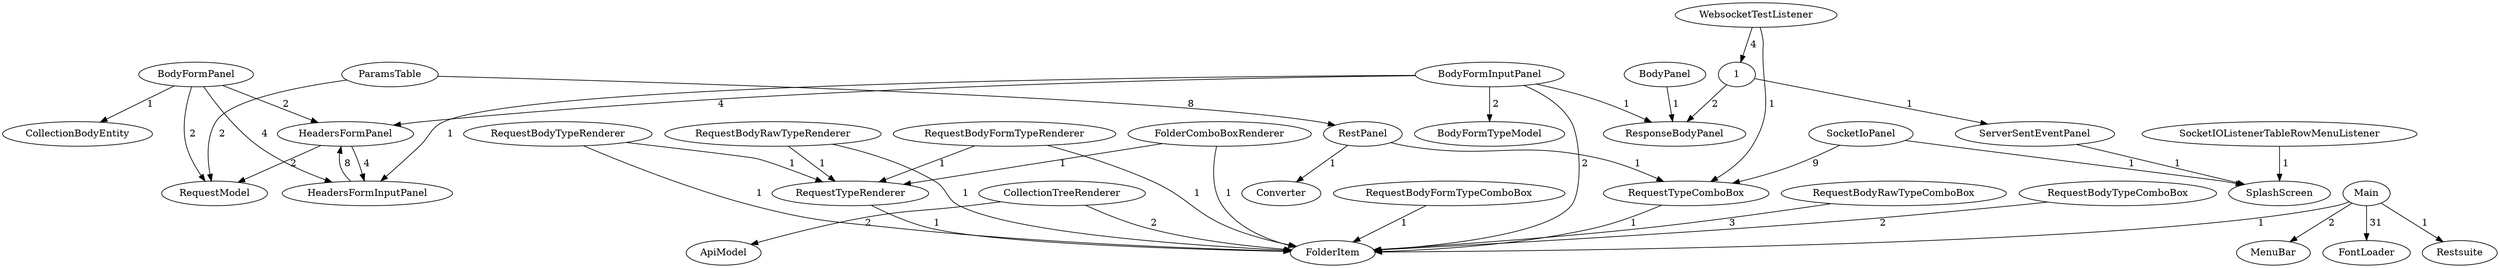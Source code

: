 digraph G {
BodyFormPanel -> RequestModel [label=" 2 "]; 
1 -> ServerSentEventPanel [label=" 1 "]; 
CollectionTreeRenderer -> FolderItem [label=" 2 "]; 
HeadersFormPanel -> HeadersFormInputPanel [label=" 4 "]; 
RestPanel -> Converter [label=" 1 "]; 
BodyFormPanel -> HeadersFormInputPanel [label=" 4 "]; 
RequestBodyTypeRenderer -> FolderItem [label=" 1 "]; 
FolderComboBoxRenderer -> FolderItem [label=" 1 "]; 
Main -> FontLoader [label=" 31 "]; 
Main -> FolderItem [label=" 1 "]; 
RequestBodyFormTypeComboBox -> FolderItem [label=" 1 "]; 
RequestBodyRawTypeRenderer -> FolderItem [label=" 1 "]; 
RequestBodyTypeRenderer -> RequestTypeRenderer [label=" 1 "]; 
HeadersFormPanel -> RequestModel [label=" 2 "]; 
FolderComboBoxRenderer -> RequestTypeRenderer [label=" 1 "]; 
ServerSentEventPanel -> SplashScreen [label=" 1 "]; 
RequestTypeComboBox -> FolderItem [label=" 1 "]; 
BodyFormPanel -> HeadersFormPanel [label=" 2 "]; 
RestPanel -> RequestTypeComboBox [label=" 1 "]; 
SocketIoPanel -> SplashScreen [label=" 1 "]; 
BodyFormInputPanel -> BodyFormTypeModel [label=" 2 "]; 
BodyFormInputPanel -> HeadersFormInputPanel [label=" 1 "]; 
SocketIoPanel -> RequestTypeComboBox [label=" 9 "]; 
RequestTypeRenderer -> FolderItem [label=" 1 "]; 
CollectionTreeRenderer -> ApiModel [label=" 2 "]; 
BodyFormPanel -> CollectionBodyEntity [label=" 1 "]; 
RequestBodyRawTypeRenderer -> RequestTypeRenderer [label=" 1 "]; 
ParamsTable -> RestPanel [label=" 8 "]; 
BodyFormInputPanel -> FolderItem [label=" 2 "]; 
Main -> Restsuite [label=" 1 "]; 
HeadersFormInputPanel -> HeadersFormPanel [label=" 8 "]; 
BodyFormInputPanel -> ResponseBodyPanel [label=" 1 "]; 
BodyPanel -> ResponseBodyPanel [label=" 1 "]; 
BodyFormInputPanel -> HeadersFormPanel [label=" 4 "]; 
Main -> MenuBar [label=" 2 "]; 
SocketIOListenerTableRowMenuListener -> SplashScreen [label=" 1 "]; 
RequestBodyRawTypeComboBox -> FolderItem [label=" 3 "]; 
WebsocketTestListener -> 1 [label=" 4 "]; 
RequestBodyFormTypeRenderer -> FolderItem [label=" 1 "]; 
1 -> ResponseBodyPanel [label=" 2 "]; 
RequestBodyTypeComboBox -> FolderItem [label=" 2 "]; 
ParamsTable -> RequestModel [label=" 2 "]; 
RequestBodyFormTypeRenderer -> RequestTypeRenderer [label=" 1 "]; 
WebsocketTestListener -> RequestTypeComboBox [label=" 1 "]; 
}
